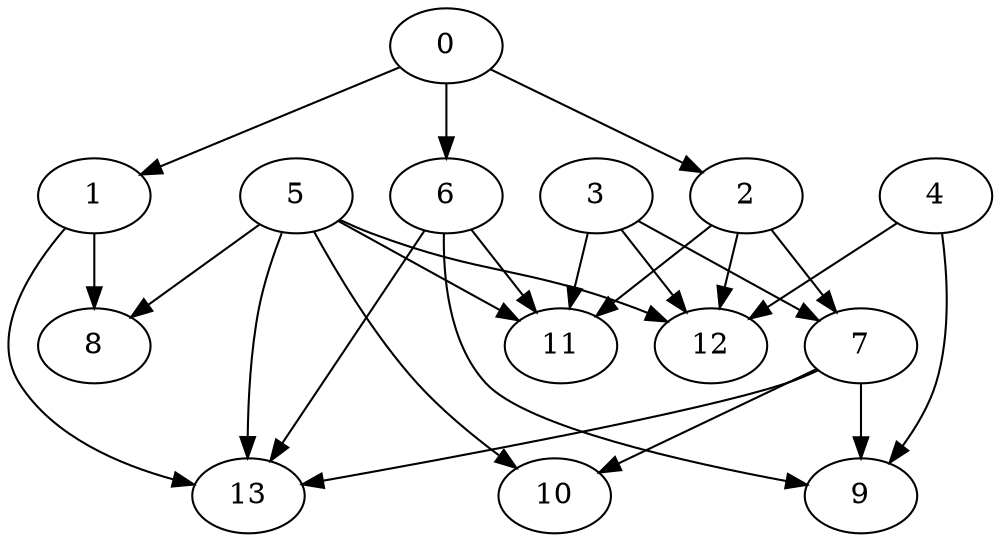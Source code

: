 digraph {
    0 -> 1;
    2 -> 7;
    4 -> 9;
    3 -> 7;
    1 -> 8;
    4 -> 12;
    5 -> 13;
    7 -> 9;
    0 -> 2;
    5 -> 10;
    6 -> 13;
    2 -> 11;
    3 -> 11;
    5 -> 11;
    6 -> 11;
    5 -> 8;
    7 -> 10;
    7 -> 13;
    0 -> 6;
    1 -> 13;
    2 -> 12;
    3 -> 12;
    6 -> 9;
    5 -> 12;
}